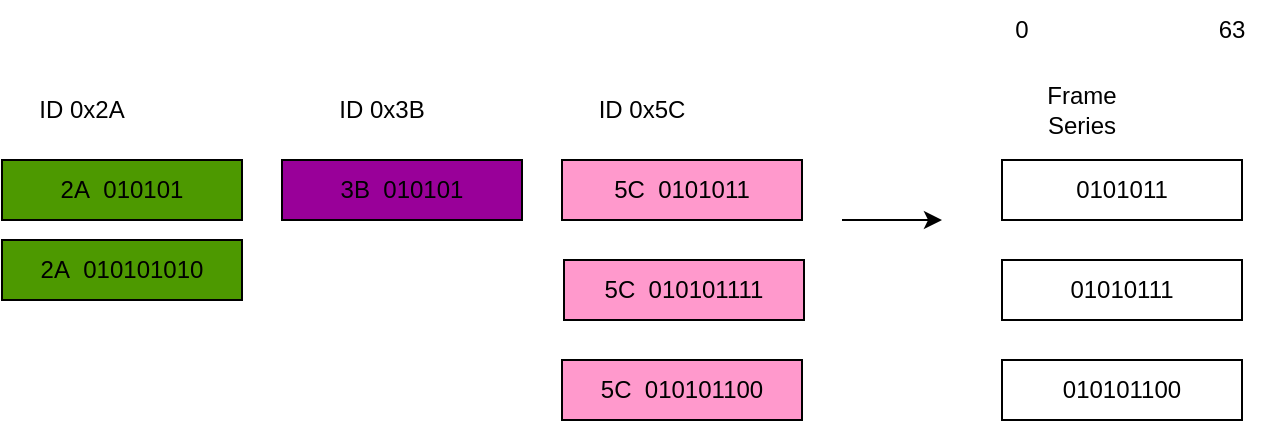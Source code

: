 <mxfile version="23.0.0" type="github">
  <diagram name="Page-1" id="iCFeXXqRByLqK6qgPWXD">
    <mxGraphModel dx="1482" dy="786" grid="1" gridSize="10" guides="1" tooltips="1" connect="1" arrows="1" fold="1" page="1" pageScale="1" pageWidth="850" pageHeight="1100" math="0" shadow="0">
      <root>
        <mxCell id="0" />
        <mxCell id="1" parent="0" />
        <mxCell id="-fYf_aKItdhRz3ERzoCs-1" value="ID 0x2A" style="text;html=1;strokeColor=none;fillColor=none;align=center;verticalAlign=middle;whiteSpace=wrap;rounded=0;" vertex="1" parent="1">
          <mxGeometry x="100" y="200" width="60" height="30" as="geometry" />
        </mxCell>
        <mxCell id="-fYf_aKItdhRz3ERzoCs-2" value="ID 0x5C" style="text;html=1;strokeColor=none;fillColor=none;align=center;verticalAlign=middle;whiteSpace=wrap;rounded=0;" vertex="1" parent="1">
          <mxGeometry x="380" y="200" width="60" height="30" as="geometry" />
        </mxCell>
        <mxCell id="-fYf_aKItdhRz3ERzoCs-3" value="ID 0x3B" style="text;html=1;strokeColor=none;fillColor=none;align=center;verticalAlign=middle;whiteSpace=wrap;rounded=0;" vertex="1" parent="1">
          <mxGeometry x="250" y="200" width="60" height="30" as="geometry" />
        </mxCell>
        <mxCell id="-fYf_aKItdhRz3ERzoCs-4" value="2A&amp;nbsp; 010101" style="rounded=0;whiteSpace=wrap;html=1;fillColor=#4D9900;" vertex="1" parent="1">
          <mxGeometry x="90" y="240" width="120" height="30" as="geometry" />
        </mxCell>
        <mxCell id="-fYf_aKItdhRz3ERzoCs-5" value="2A&amp;nbsp; 010101010" style="rounded=0;whiteSpace=wrap;html=1;fillColor=#4D9900;" vertex="1" parent="1">
          <mxGeometry x="90" y="280" width="120" height="30" as="geometry" />
        </mxCell>
        <mxCell id="-fYf_aKItdhRz3ERzoCs-6" value="3B&amp;nbsp; 010101" style="rounded=0;whiteSpace=wrap;html=1;fillColor=#990099;" vertex="1" parent="1">
          <mxGeometry x="230" y="240" width="120" height="30" as="geometry" />
        </mxCell>
        <mxCell id="-fYf_aKItdhRz3ERzoCs-7" value="5C&amp;nbsp; 0101011" style="rounded=0;whiteSpace=wrap;html=1;fillColor=#FF99CC;" vertex="1" parent="1">
          <mxGeometry x="370" y="240" width="120" height="30" as="geometry" />
        </mxCell>
        <mxCell id="-fYf_aKItdhRz3ERzoCs-8" value="5C&amp;nbsp; 010101111" style="rounded=0;whiteSpace=wrap;html=1;fillColor=#FF99CC;" vertex="1" parent="1">
          <mxGeometry x="371" y="290" width="120" height="30" as="geometry" />
        </mxCell>
        <mxCell id="-fYf_aKItdhRz3ERzoCs-9" value="5C&amp;nbsp; 010101100" style="rounded=0;whiteSpace=wrap;html=1;fillColor=#FF99CC;" vertex="1" parent="1">
          <mxGeometry x="370" y="340" width="120" height="30" as="geometry" />
        </mxCell>
        <mxCell id="-fYf_aKItdhRz3ERzoCs-10" value="Frame Series" style="text;html=1;strokeColor=none;fillColor=none;align=center;verticalAlign=middle;whiteSpace=wrap;rounded=0;" vertex="1" parent="1">
          <mxGeometry x="600" y="200" width="60" height="30" as="geometry" />
        </mxCell>
        <mxCell id="-fYf_aKItdhRz3ERzoCs-11" value="0101011" style="rounded=0;whiteSpace=wrap;html=1;" vertex="1" parent="1">
          <mxGeometry x="590" y="240" width="120" height="30" as="geometry" />
        </mxCell>
        <mxCell id="-fYf_aKItdhRz3ERzoCs-12" value="01010111" style="rounded=0;whiteSpace=wrap;html=1;" vertex="1" parent="1">
          <mxGeometry x="590" y="290" width="120" height="30" as="geometry" />
        </mxCell>
        <mxCell id="-fYf_aKItdhRz3ERzoCs-13" value="010101100" style="rounded=0;whiteSpace=wrap;html=1;" vertex="1" parent="1">
          <mxGeometry x="590" y="340" width="120" height="30" as="geometry" />
        </mxCell>
        <mxCell id="-fYf_aKItdhRz3ERzoCs-14" value="0" style="text;html=1;strokeColor=none;fillColor=none;align=center;verticalAlign=middle;whiteSpace=wrap;rounded=0;" vertex="1" parent="1">
          <mxGeometry x="590" y="160" width="20" height="30" as="geometry" />
        </mxCell>
        <mxCell id="-fYf_aKItdhRz3ERzoCs-15" value="63" style="text;html=1;strokeColor=none;fillColor=none;align=center;verticalAlign=middle;whiteSpace=wrap;rounded=0;" vertex="1" parent="1">
          <mxGeometry x="690" y="160" width="30" height="30" as="geometry" />
        </mxCell>
        <mxCell id="-fYf_aKItdhRz3ERzoCs-16" value="" style="endArrow=classic;html=1;rounded=0;" edge="1" parent="1">
          <mxGeometry width="50" height="50" relative="1" as="geometry">
            <mxPoint x="510" y="270" as="sourcePoint" />
            <mxPoint x="560" y="270" as="targetPoint" />
          </mxGeometry>
        </mxCell>
      </root>
    </mxGraphModel>
  </diagram>
</mxfile>
